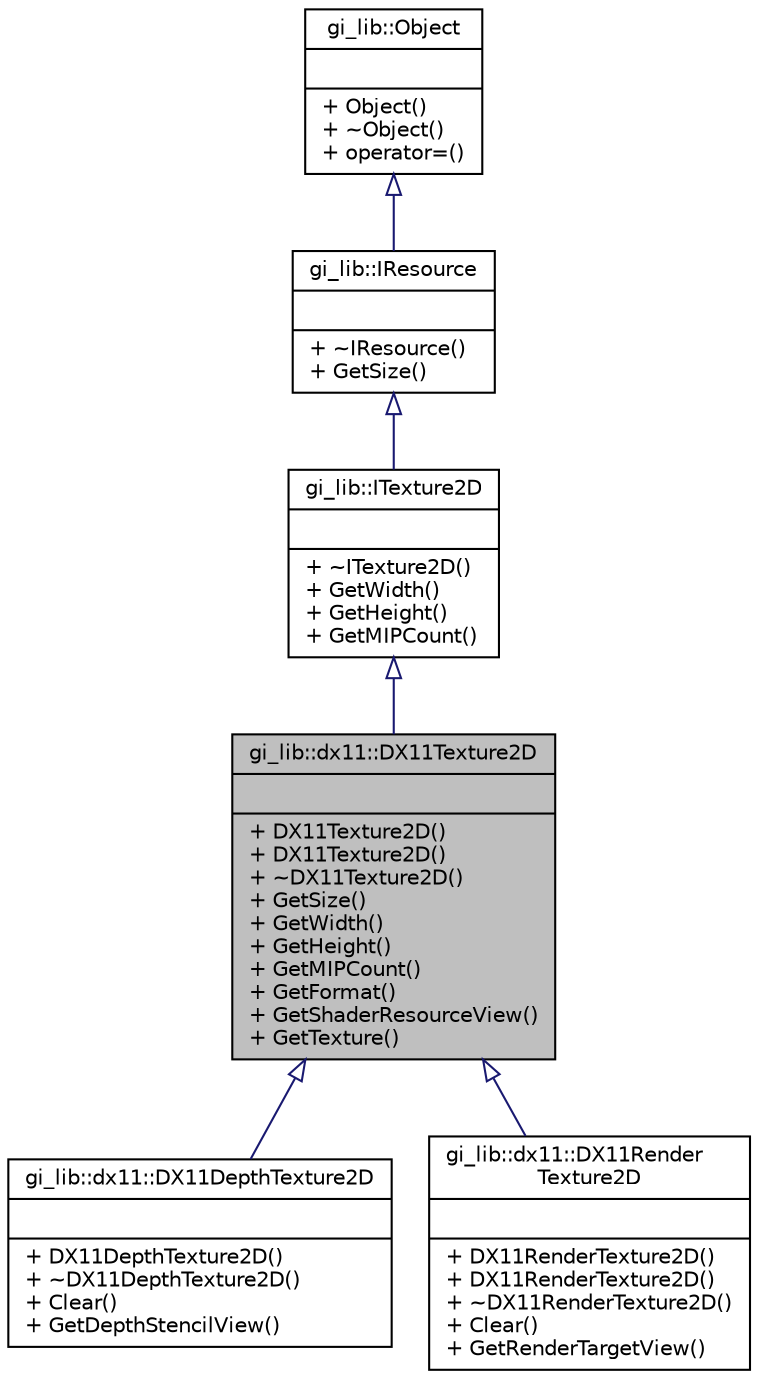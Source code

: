digraph "gi_lib::dx11::DX11Texture2D"
{
  edge [fontname="Helvetica",fontsize="10",labelfontname="Helvetica",labelfontsize="10"];
  node [fontname="Helvetica",fontsize="10",shape=record];
  Node1 [label="{gi_lib::dx11::DX11Texture2D\n||+ DX11Texture2D()\l+ DX11Texture2D()\l+ ~DX11Texture2D()\l+ GetSize()\l+ GetWidth()\l+ GetHeight()\l+ GetMIPCount()\l+ GetFormat()\l+ GetShaderResourceView()\l+ GetTexture()\l}",height=0.2,width=0.4,color="black", fillcolor="grey75", style="filled", fontcolor="black"];
  Node2 -> Node1 [dir="back",color="midnightblue",fontsize="10",style="solid",arrowtail="onormal",fontname="Helvetica"];
  Node2 [label="{gi_lib::ITexture2D\n||+ ~ITexture2D()\l+ GetWidth()\l+ GetHeight()\l+ GetMIPCount()\l}",height=0.2,width=0.4,color="black", fillcolor="white", style="filled",URL="$classgi__lib_1_1_i_texture2_d.html",tooltip="Base interface for plain textures. "];
  Node3 -> Node2 [dir="back",color="midnightblue",fontsize="10",style="solid",arrowtail="onormal",fontname="Helvetica"];
  Node3 [label="{gi_lib::IResource\n||+ ~IResource()\l+ GetSize()\l}",height=0.2,width=0.4,color="black", fillcolor="white", style="filled",URL="$classgi__lib_1_1_i_resource.html",tooltip="Base interface for graphical resources. Resources are reference counted. You may improve this class t..."];
  Node4 -> Node3 [dir="back",color="midnightblue",fontsize="10",style="solid",arrowtail="onormal",fontname="Helvetica"];
  Node4 [label="{gi_lib::Object\n||+ Object()\l+ ~Object()\l+ operator=()\l}",height=0.2,width=0.4,color="black", fillcolor="white", style="filled",URL="$classgi__lib_1_1_object.html",tooltip="Base interface for every object whose life cycle is determined by a reference counter. "];
  Node1 -> Node5 [dir="back",color="midnightblue",fontsize="10",style="solid",arrowtail="onormal",fontname="Helvetica"];
  Node5 [label="{gi_lib::dx11::DX11DepthTexture2D\n||+ DX11DepthTexture2D()\l+ ~DX11DepthTexture2D()\l+ Clear()\l+ GetDepthStencilView()\l}",height=0.2,width=0.4,color="black", fillcolor="white", style="filled",URL="$classgi__lib_1_1dx11_1_1_d_x11_depth_texture2_d.html",tooltip="DirectX11 2D texture that can be used as a depth-stencil buffer. "];
  Node1 -> Node6 [dir="back",color="midnightblue",fontsize="10",style="solid",arrowtail="onormal",fontname="Helvetica"];
  Node6 [label="{gi_lib::dx11::DX11Render\lTexture2D\n||+ DX11RenderTexture2D()\l+ DX11RenderTexture2D()\l+ ~DX11RenderTexture2D()\l+ Clear()\l+ GetRenderTargetView()\l}",height=0.2,width=0.4,color="black", fillcolor="white", style="filled",URL="$classgi__lib_1_1dx11_1_1_d_x11_render_texture2_d.html",tooltip="DirectX11 2D texture that can be used as a render target. "];
}

